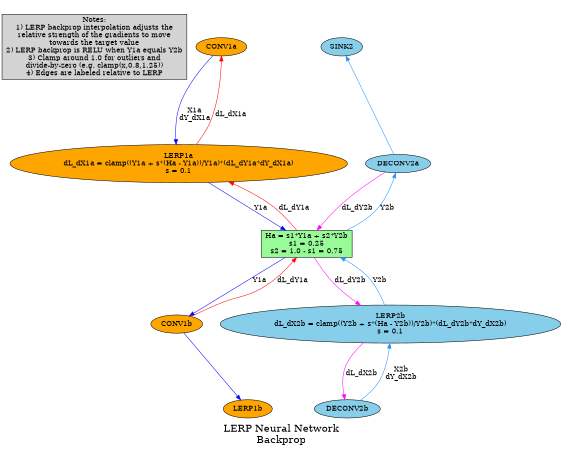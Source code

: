 // sudo apt-get install graphviz
// dot -Tpng lerp-nn-backprop.dot -o lerp-nn-backprop.png
// xdot lerp-nn-backprop.dot
digraph NN
{
	label="LERP Neural Network\nBackprop";
	fontsize=20;
	size="4,3";
	ratio=fill;
	// rankdir="LR";

	NOTE [FILLCOLOR=gray, style=filled, shape=box, label="Notes:\n1) LERP backprop interpolation adjusts the\nrelative strength of the gradients to move\ntowards the target value\n2) LERP backprop is RELU when Y1a equals Y2b\n3) Clamp around 1.0 for outliers and\ndivide-by-zero (e.g. clamp(x,0.8,1.25))\n4) Edges are labeled relative to LERP"];

	{ rank=same CONV1a -> SINK2    [style=invis] };
	{ rank=same LERP1a -> DECONV2a [style=invis] };
	{ rank=same CONV1b -> LERP2b   [style=invis] };
	{ rank=same LERP1b -> DECONV2b [style=invis] };

	Ha       [fillcolor=palegreen, style=filled, shape=box, label="Ha = s1*Y1a + s2*Y2b\ns1 = 0.25\ns2 = 1.0 - s1 = 0.75"];
	CONV1a   [fillcolor=orange, style=filled];
	LERP1a   [fillcolor=orange, style=filled, label="LERP1a\ndL_dX1a = clamp((Y1a + s*(Ha - Y1a))/Y1a)*(dL_dY1a*dY_dX1a)\ns = 0.1"];
	CONV1b   [fillcolor=orange, style=filled];
	LERP1b   [fillcolor=orange, style=filled];
	DECONV2b [fillcolor=skyblue, style=filled];
	LERP2b   [fillcolor=skyblue, style=filled, label="LERP2b\ndL_dX2b = clamp((Y2b + s*(Ha - Y2b))/Y2b)*(dL_dY2b*dY_dX2b)\ns = 0.1"];
	DECONV2a [fillcolor=skyblue, style=filled];
	SINK2    [fillcolor=skyblue, style=filled];

	// forward pass 1
	CONV1a -> LERP1a [color=blue, label="X1a\ndY_dX1a"];
	LERP1a -> Ha     [color=blue, label="Y1a"];
	Ha     -> CONV1b [color=blue, label="Y1a"];
	CONV1b -> LERP1b [color=blue];

	// forward pass 2
	DECONV2b -> LERP2b   [color=dodgerblue, label="X2b\ndY_dX2b"];
	LERP2b   -> Ha       [color=dodgerblue, label="Y2b"];
	Ha       -> DECONV2a [color=dodgerblue, label="Y2b"];
	DECONV2a -> SINK2    [color=dodgerblue];

	// backprop 1
	LERP1a -> CONV1a [color=red, label="dL_dX1a"];
	Ha     -> LERP1a [color=red, label="dL_dY1a"];
	CONV1b -> Ha     [color=red, label="dL_dY1a"];

	// backprop 2
	Ha       -> LERP2b   [color=magenta, label="dL_dY2b"];
	LERP2b   -> DECONV2b [color=magenta, label="dL_dX2b"];
	DECONV2a -> Ha       [color=magenta, label="dL_dY2b"];
}
